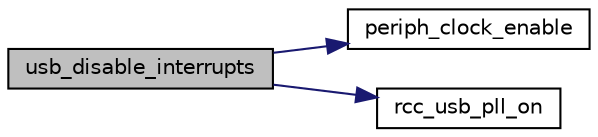 digraph "usb_disable_interrupts"
{
  edge [fontname="Helvetica",fontsize="10",labelfontname="Helvetica",labelfontsize="10"];
  node [fontname="Helvetica",fontsize="10",shape=record];
  rankdir="LR";
  Node1 [label="usb_disable_interrupts",height=0.2,width=0.4,color="black", fillcolor="grey75", style="filled", fontcolor="black"];
  Node1 -> Node2 [color="midnightblue",fontsize="10",style="solid",fontname="Helvetica"];
  Node2 [label="periph_clock_enable",height=0.2,width=0.4,color="black", fillcolor="white", style="filled",URL="$group__systemcontrol__defines.html#ga82ac341aee840ff3b2fc15d79de016c9",tooltip="Enable the clock source for the peripheral. "];
  Node1 -> Node3 [color="midnightblue",fontsize="10",style="solid",fontname="Helvetica"];
  Node3 [label="rcc_usb_pll_on",height=0.2,width=0.4,color="black", fillcolor="white", style="filled",URL="$group__rcc__defines.html#gae31973474f6d00125a57784e84230c86",tooltip="Power up the USB PLL. "];
}
